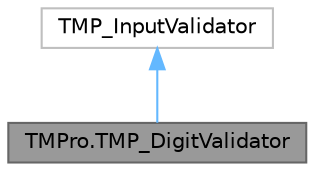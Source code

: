 digraph "TMPro.TMP_DigitValidator"
{
 // LATEX_PDF_SIZE
  bgcolor="transparent";
  edge [fontname=Helvetica,fontsize=10,labelfontname=Helvetica,labelfontsize=10];
  node [fontname=Helvetica,fontsize=10,shape=box,height=0.2,width=0.4];
  Node1 [id="Node000001",label="TMPro.TMP_DigitValidator",height=0.2,width=0.4,color="gray40", fillcolor="grey60", style="filled", fontcolor="black",tooltip="EXample of a Custom Character Input Validator to only allow digits from 0 to 9."];
  Node2 -> Node1 [id="edge1_Node000001_Node000002",dir="back",color="steelblue1",style="solid",tooltip=" "];
  Node2 [id="Node000002",label="TMP_InputValidator",height=0.2,width=0.4,color="grey75", fillcolor="white", style="filled",tooltip=" "];
}

